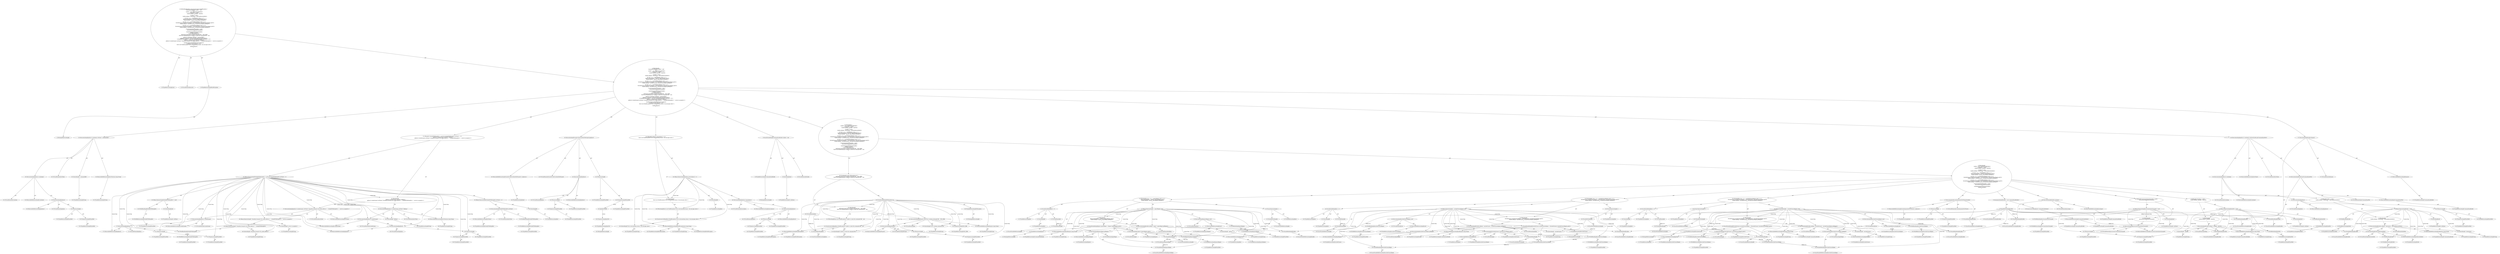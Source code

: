 digraph "execute#?" {
0 [label="2:CtTypeReferenceImpl@void" shape=ellipse]
1 [label="2:CtVirtualElement@execute" shape=ellipse]
2 [label="2:CtTypeReferenceImpl@BuildException" shape=ellipse]
3 [label="2:CtPackageReferenceImpl@" shape=ellipse]
4 [label="3:CtTypeReferenceImpl@CommandLineBuilder" shape=ellipse]
5 [label="3:CtPackageReferenceImpl@" shape=ellipse]
6 [label="3:CtLiteralImpl@null" shape=ellipse]
7 [label="3:CtTypeReferenceImpl@<nulltype>" shape=ellipse]
8 [label="3:CtVirtualElement@builder" shape=ellipse]
9 [label="3:CtLocalVariableImpl@CommandLineBuilder builder = null" shape=ellipse]
10 [label="5:CtVariableWriteImpl@builder" shape=ellipse]
11 [label="5:CtLocalVariableReferenceImpl@builder" shape=ellipse]
12 [label="5:CtExecutableReferenceImpl@CommandLineBuilder()" shape=ellipse]
13 [label="5:CtTypeReferenceImpl@CommandLineBuilder" shape=ellipse]
14 [label="5:CtTypeReferenceImpl@CommandLineBuilder" shape=ellipse]
15 [label="5:CtConstructorCallImpl@new CommandLineBuilder()" shape=ellipse]
16 [label="5:CtAssignmentImpl@builder = new CommandLineBuilder()" shape=ellipse]
17 [label="6:CtFieldReferenceImpl@dataFile" shape=ellipse]
18 [label="6:CtTypeReferenceImpl@PlaceHold" shape=ellipse]
19 [label="6:CtFieldReadImpl@dataFile" shape=ellipse]
20 [label="6:CtLiteralImpl@null" shape=ellipse]
21 [label="6:CtTypeReferenceImpl@<nulltype>" shape=ellipse]
22 [label="6:CtBinaryOperatorImpl@dataFile != null" shape=ellipse]
23 [label="7:CtExecutableReferenceImpl@addArg(java.lang.String)" shape=ellipse]
24 [label="7:CtTypeReferenceImpl@CommandLineBuilder" shape=ellipse]
25 [label="7:CtTypeReferenceImpl@String" shape=ellipse]
26 [label="7:CtVirtualElement@addArg" shape=ellipse]
27 [label="7:CtVariableReadImpl@builder" shape=ellipse]
28 [label="7:CtLocalVariableReferenceImpl@builder" shape=ellipse]
29 [label="7:CtLiteralImpl@\"--datafile\"" shape=ellipse]
30 [label="7:CtTypeReferenceImpl@String" shape=ellipse]
31 [label="7:CtFieldReferenceImpl@dataFile" shape=ellipse]
32 [label="7:CtTypeReferenceImpl@PlaceHold" shape=ellipse]
33 [label="7:CtFieldReadImpl@dataFile" shape=ellipse]
34 [label="7:CtInvocationImpl@builder.addArg(\"--datafile\", dataFile)" shape=ellipse]
35 [label="6:CtBlockImpl@\{
    builder.addArg(\"--datafile\", dataFile);
\}" shape=ellipse]
36 [label="6:CtIfImpl@if (dataFile != null) \{
    builder.addArg(\"--datafile\", dataFile);
\}" shape=ellipse]
37 [label="9:CtFieldReferenceImpl@toDir" shape=ellipse]
38 [label="9:CtTypeReferenceImpl@PlaceHold" shape=ellipse]
39 [label="9:CtFieldReadImpl@toDir" shape=ellipse]
40 [label="9:CtLiteralImpl@null" shape=ellipse]
41 [label="9:CtTypeReferenceImpl@<nulltype>" shape=ellipse]
42 [label="9:CtBinaryOperatorImpl@toDir != null" shape=ellipse]
43 [label="10:CtExecutableReferenceImpl@addArg(java.lang.String)" shape=ellipse]
44 [label="10:CtTypeReferenceImpl@CommandLineBuilder" shape=ellipse]
45 [label="10:CtTypeReferenceImpl@String" shape=ellipse]
46 [label="10:CtVirtualElement@addArg" shape=ellipse]
47 [label="10:CtVariableReadImpl@builder" shape=ellipse]
48 [label="10:CtLocalVariableReferenceImpl@builder" shape=ellipse]
49 [label="10:CtLiteralImpl@\"--destination\"" shape=ellipse]
50 [label="10:CtTypeReferenceImpl@String" shape=ellipse]
51 [label="10:CtExecutableReferenceImpl@getAbsolutePath()" shape=ellipse]
52 [label="10:CtTypeReferenceImpl@toDir" shape=ellipse]
53 [label="10:CtVirtualElement@getAbsolutePath" shape=ellipse]
54 [label="10:CtFieldReferenceImpl@toDir" shape=ellipse]
55 [label="10:CtTypeReferenceImpl@PlaceHold" shape=ellipse]
56 [label="10:CtFieldReadImpl@toDir" shape=ellipse]
57 [label="10:CtInvocationImpl@toDir.getAbsolutePath()" shape=ellipse]
58 [label="10:CtInvocationImpl@builder.addArg(\"--destination\", toDir.getAbsolutePath())" shape=ellipse]
59 [label="9:CtBlockImpl@\{
    builder.addArg(\"--destination\", toDir.getAbsolutePath());
\}" shape=ellipse]
60 [label="9:CtIfImpl@if (toDir != null) \{
    builder.addArg(\"--destination\", toDir.getAbsolutePath());
\}" shape=ellipse]
61 [label="12:CtTypeReferenceImpl@int" shape=ellipse]
62 [label="12:CtLiteralImpl@0" shape=ellipse]
63 [label="12:CtTypeReferenceImpl@int" shape=ellipse]
64 [label="12:CtVirtualElement@i" shape=ellipse]
65 [label="12:CtLocalVariableImpl@int i = 0" shape=ellipse]
66 [label="12:CtVariableReadImpl@i" shape=ellipse]
67 [label="12:CtLocalVariableReferenceImpl@i" shape=ellipse]
68 [label="12:CtExecutableReferenceImpl@size()" shape=ellipse]
69 [label="12:CtTypeReferenceImpl@ignoreRegexs" shape=ellipse]
70 [label="12:CtVirtualElement@size" shape=ellipse]
71 [label="12:CtFieldReferenceImpl@ignoreRegexs" shape=ellipse]
72 [label="12:CtTypeReferenceImpl@PlaceHold" shape=ellipse]
73 [label="12:CtFieldReadImpl@ignoreRegexs" shape=ellipse]
74 [label="12:CtInvocationImpl@ignoreRegexs.size()" shape=ellipse]
75 [label="12:CtBinaryOperatorImpl@i < ignoreRegexs.size()" shape=ellipse]
76 [label="12:CtVariableWriteImpl@i" shape=ellipse]
77 [label="12:CtLocalVariableReferenceImpl@i" shape=ellipse]
78 [label="12:CtUnaryOperatorImpl@i++" shape=ellipse]
79 [label="12:CtTypeReferenceImpl@int" shape=ellipse]
80 [label="13:CtTypeReferenceImpl@Ignore" shape=ellipse]
81 [label="13:CtPackageReferenceImpl@" shape=ellipse]
82 [label="13:CtExecutableReferenceImpl@get(int)" shape=ellipse]
83 [label="13:CtTypeReferenceImpl@ignoreRegexs" shape=ellipse]
84 [label="13:CtTypeReferenceImpl@int" shape=ellipse]
85 [label="13:CtVirtualElement@get" shape=ellipse]
86 [label="13:CtFieldReferenceImpl@ignoreRegexs" shape=ellipse]
87 [label="13:CtTypeReferenceImpl@PlaceHold" shape=ellipse]
88 [label="13:CtFieldReadImpl@ignoreRegexs" shape=ellipse]
89 [label="13:CtVariableReadImpl@i" shape=ellipse]
90 [label="13:CtLocalVariableReferenceImpl@i" shape=ellipse]
91 [label="13:CtInvocationImpl@((Ignore) (ignoreRegexs.get(i)))" shape=ellipse]
92 [label="13:CtTypeReferenceImpl@Ignore" shape=ellipse]
93 [label="13:CtVirtualElement@ignoreRegex" shape=ellipse]
94 [label="13:CtLocalVariableImpl@Ignore ignoreRegex = ((Ignore) (ignoreRegexs.get(i)))" shape=ellipse]
95 [label="14:CtExecutableReferenceImpl@addArg(java.lang.String)" shape=ellipse]
96 [label="14:CtTypeReferenceImpl@CommandLineBuilder" shape=ellipse]
97 [label="14:CtTypeReferenceImpl@String" shape=ellipse]
98 [label="14:CtVirtualElement@addArg" shape=ellipse]
99 [label="14:CtVariableReadImpl@builder" shape=ellipse]
100 [label="14:CtLocalVariableReferenceImpl@builder" shape=ellipse]
101 [label="14:CtLiteralImpl@\"--ignore\"" shape=ellipse]
102 [label="14:CtTypeReferenceImpl@String" shape=ellipse]
103 [label="14:CtExecutableReferenceImpl@getRegex()" shape=ellipse]
104 [label="14:CtTypeReferenceImpl@Ignore" shape=ellipse]
105 [label="14:CtVirtualElement@getRegex" shape=ellipse]
106 [label="14:CtVariableReadImpl@ignoreRegex" shape=ellipse]
107 [label="14:CtLocalVariableReferenceImpl@ignoreRegex" shape=ellipse]
108 [label="14:CtInvocationImpl@ignoreRegex.getRegex()" shape=ellipse]
109 [label="14:CtInvocationImpl@builder.addArg(\"--ignore\", ignoreRegex.getRegex())" shape=ellipse]
110 [label="12:CtBlockImpl@\{
    Ignore ignoreRegex = ((Ignore) (ignoreRegexs.get(i)));
    builder.addArg(\"--ignore\", ignoreRegex.getRegex());
\}" shape=ellipse]
111 [label="12:CtForImpl@for (int i = 0; i < ignoreRegexs.size(); i++) \{
    Ignore ignoreRegex = ((Ignore) (ignoreRegexs.get(i)));
    builder.addArg(\"--ignore\", ignoreRegex.getRegex());
\}" shape=ellipse]
112 [label="16:CtTypeReferenceImpl@int" shape=ellipse]
113 [label="16:CtLiteralImpl@0" shape=ellipse]
114 [label="16:CtTypeReferenceImpl@int" shape=ellipse]
115 [label="16:CtVirtualElement@i" shape=ellipse]
116 [label="16:CtLocalVariableImpl@int i = 0" shape=ellipse]
117 [label="16:CtVariableReadImpl@i" shape=ellipse]
118 [label="16:CtLocalVariableReferenceImpl@i" shape=ellipse]
119 [label="16:CtExecutableReferenceImpl@size()" shape=ellipse]
120 [label="16:CtTypeReferenceImpl@includeClassesRegexs" shape=ellipse]
121 [label="16:CtVirtualElement@size" shape=ellipse]
122 [label="16:CtFieldReferenceImpl@includeClassesRegexs" shape=ellipse]
123 [label="16:CtTypeReferenceImpl@PlaceHold" shape=ellipse]
124 [label="16:CtFieldReadImpl@includeClassesRegexs" shape=ellipse]
125 [label="16:CtInvocationImpl@includeClassesRegexs.size()" shape=ellipse]
126 [label="16:CtBinaryOperatorImpl@i < includeClassesRegexs.size()" shape=ellipse]
127 [label="16:CtVariableWriteImpl@i" shape=ellipse]
128 [label="16:CtLocalVariableReferenceImpl@i" shape=ellipse]
129 [label="16:CtUnaryOperatorImpl@i++" shape=ellipse]
130 [label="16:CtTypeReferenceImpl@int" shape=ellipse]
131 [label="17:CtTypeReferenceImpl@IncludeClasses" shape=ellipse]
132 [label="17:CtPackageReferenceImpl@" shape=ellipse]
133 [label="17:CtExecutableReferenceImpl@get(int)" shape=ellipse]
134 [label="17:CtTypeReferenceImpl@includeClassesRegexs" shape=ellipse]
135 [label="17:CtTypeReferenceImpl@int" shape=ellipse]
136 [label="17:CtVirtualElement@get" shape=ellipse]
137 [label="17:CtFieldReferenceImpl@includeClassesRegexs" shape=ellipse]
138 [label="17:CtTypeReferenceImpl@PlaceHold" shape=ellipse]
139 [label="17:CtFieldReadImpl@includeClassesRegexs" shape=ellipse]
140 [label="17:CtVariableReadImpl@i" shape=ellipse]
141 [label="17:CtLocalVariableReferenceImpl@i" shape=ellipse]
142 [label="17:CtInvocationImpl@((IncludeClasses) (includeClassesRegexs.get(i)))" shape=ellipse]
143 [label="17:CtTypeReferenceImpl@IncludeClasses" shape=ellipse]
144 [label="17:CtVirtualElement@includeClassesRegex" shape=ellipse]
145 [label="17:CtLocalVariableImpl@IncludeClasses includeClassesRegex = ((IncludeClasses) (includeClassesRegexs.get(i)))" shape=ellipse]
146 [label="18:CtExecutableReferenceImpl@addArg(java.lang.String)" shape=ellipse]
147 [label="18:CtTypeReferenceImpl@CommandLineBuilder" shape=ellipse]
148 [label="18:CtTypeReferenceImpl@String" shape=ellipse]
149 [label="18:CtVirtualElement@addArg" shape=ellipse]
150 [label="18:CtVariableReadImpl@builder" shape=ellipse]
151 [label="18:CtLocalVariableReferenceImpl@builder" shape=ellipse]
152 [label="18:CtLiteralImpl@\"--includeClasses\"" shape=ellipse]
153 [label="18:CtTypeReferenceImpl@String" shape=ellipse]
154 [label="18:CtExecutableReferenceImpl@getRegex()" shape=ellipse]
155 [label="18:CtTypeReferenceImpl@IncludeClasses" shape=ellipse]
156 [label="18:CtVirtualElement@getRegex" shape=ellipse]
157 [label="18:CtVariableReadImpl@includeClassesRegex" shape=ellipse]
158 [label="18:CtLocalVariableReferenceImpl@includeClassesRegex" shape=ellipse]
159 [label="18:CtInvocationImpl@includeClassesRegex.getRegex()" shape=ellipse]
160 [label="18:CtInvocationImpl@builder.addArg(\"--includeClasses\", includeClassesRegex.getRegex())" shape=ellipse]
161 [label="16:CtBlockImpl@\{
    IncludeClasses includeClassesRegex = ((IncludeClasses) (includeClassesRegexs.get(i)));
    builder.addArg(\"--includeClasses\", includeClassesRegex.getRegex());
\}" shape=ellipse]
162 [label="16:CtForImpl@for (int i = 0; i < includeClassesRegexs.size(); i++) \{
    IncludeClasses includeClassesRegex = ((IncludeClasses) (includeClassesRegexs.get(i)));
    builder.addArg(\"--includeClasses\", includeClassesRegex.getRegex());
\}" shape=ellipse]
163 [label="20:CtTypeReferenceImpl@int" shape=ellipse]
164 [label="20:CtLiteralImpl@0" shape=ellipse]
165 [label="20:CtTypeReferenceImpl@int" shape=ellipse]
166 [label="20:CtVirtualElement@i" shape=ellipse]
167 [label="20:CtLocalVariableImpl@int i = 0" shape=ellipse]
168 [label="20:CtVariableReadImpl@i" shape=ellipse]
169 [label="20:CtLocalVariableReferenceImpl@i" shape=ellipse]
170 [label="20:CtExecutableReferenceImpl@size()" shape=ellipse]
171 [label="20:CtTypeReferenceImpl@excludeClassesRegexs" shape=ellipse]
172 [label="20:CtVirtualElement@size" shape=ellipse]
173 [label="20:CtFieldReferenceImpl@excludeClassesRegexs" shape=ellipse]
174 [label="20:CtTypeReferenceImpl@PlaceHold" shape=ellipse]
175 [label="20:CtFieldReadImpl@excludeClassesRegexs" shape=ellipse]
176 [label="20:CtInvocationImpl@excludeClassesRegexs.size()" shape=ellipse]
177 [label="20:CtBinaryOperatorImpl@i < excludeClassesRegexs.size()" shape=ellipse]
178 [label="20:CtVariableWriteImpl@i" shape=ellipse]
179 [label="20:CtLocalVariableReferenceImpl@i" shape=ellipse]
180 [label="20:CtUnaryOperatorImpl@i++" shape=ellipse]
181 [label="20:CtTypeReferenceImpl@int" shape=ellipse]
182 [label="21:CtTypeReferenceImpl@ExcludeClasses" shape=ellipse]
183 [label="21:CtPackageReferenceImpl@" shape=ellipse]
184 [label="21:CtExecutableReferenceImpl@get(int)" shape=ellipse]
185 [label="21:CtTypeReferenceImpl@excludeClassesRegexs" shape=ellipse]
186 [label="21:CtTypeReferenceImpl@int" shape=ellipse]
187 [label="21:CtVirtualElement@get" shape=ellipse]
188 [label="21:CtFieldReferenceImpl@excludeClassesRegexs" shape=ellipse]
189 [label="21:CtTypeReferenceImpl@PlaceHold" shape=ellipse]
190 [label="21:CtFieldReadImpl@excludeClassesRegexs" shape=ellipse]
191 [label="21:CtVariableReadImpl@i" shape=ellipse]
192 [label="21:CtLocalVariableReferenceImpl@i" shape=ellipse]
193 [label="21:CtInvocationImpl@((ExcludeClasses) (excludeClassesRegexs.get(i)))" shape=ellipse]
194 [label="21:CtTypeReferenceImpl@ExcludeClasses" shape=ellipse]
195 [label="21:CtVirtualElement@excludeClassesRegex" shape=ellipse]
196 [label="21:CtLocalVariableImpl@ExcludeClasses excludeClassesRegex = ((ExcludeClasses) (excludeClassesRegexs.get(i)))" shape=ellipse]
197 [label="22:CtExecutableReferenceImpl@addArg(java.lang.String)" shape=ellipse]
198 [label="22:CtTypeReferenceImpl@CommandLineBuilder" shape=ellipse]
199 [label="22:CtTypeReferenceImpl@String" shape=ellipse]
200 [label="22:CtVirtualElement@addArg" shape=ellipse]
201 [label="22:CtVariableReadImpl@builder" shape=ellipse]
202 [label="22:CtLocalVariableReferenceImpl@builder" shape=ellipse]
203 [label="22:CtLiteralImpl@\"--excludeClasses\"" shape=ellipse]
204 [label="22:CtTypeReferenceImpl@String" shape=ellipse]
205 [label="22:CtExecutableReferenceImpl@getRegex()" shape=ellipse]
206 [label="22:CtTypeReferenceImpl@ExcludeClasses" shape=ellipse]
207 [label="22:CtVirtualElement@getRegex" shape=ellipse]
208 [label="22:CtVariableReadImpl@excludeClassesRegex" shape=ellipse]
209 [label="22:CtLocalVariableReferenceImpl@excludeClassesRegex" shape=ellipse]
210 [label="22:CtInvocationImpl@excludeClassesRegex.getRegex()" shape=ellipse]
211 [label="22:CtInvocationImpl@builder.addArg(\"--excludeClasses\", excludeClassesRegex.getRegex())" shape=ellipse]
212 [label="20:CtBlockImpl@\{
    ExcludeClasses excludeClassesRegex = ((ExcludeClasses) (excludeClassesRegexs.get(i)));
    builder.addArg(\"--excludeClasses\", excludeClassesRegex.getRegex());
\}" shape=ellipse]
213 [label="20:CtForImpl@for (int i = 0; i < excludeClassesRegexs.size(); i++) \{
    ExcludeClasses excludeClassesRegex = ((ExcludeClasses) (excludeClassesRegexs.get(i)));
    builder.addArg(\"--excludeClasses\", excludeClassesRegex.getRegex());
\}" shape=ellipse]
214 [label="24:CtFieldReferenceImpl@instrumentationClasspath" shape=ellipse]
215 [label="24:CtTypeReferenceImpl@PlaceHold" shape=ellipse]
216 [label="24:CtFieldReadImpl@instrumentationClasspath" shape=ellipse]
217 [label="24:CtLiteralImpl@null" shape=ellipse]
218 [label="24:CtTypeReferenceImpl@<nulltype>" shape=ellipse]
219 [label="24:CtBinaryOperatorImpl@instrumentationClasspath != null" shape=ellipse]
220 [label="25:CtExecutableReferenceImpl@processInstrumentationClasspath()" shape=ellipse]
221 [label="25:CtVirtualElement@processInstrumentationClasspath" shape=ellipse]
222 [label="25:CtTypeAccessImpl@PlaceHold" shape=ellipse]
223 [label="25:CtTypeReferenceImpl@PlaceHold" shape=ellipse]
224 [label="25:CtThisAccessImpl@" shape=ellipse]
225 [label="25:CtTypeReferenceImpl@PlaceHold" shape=ellipse]
226 [label="25:CtInvocationImpl@processInstrumentationClasspath()" shape=ellipse]
227 [label="24:CtBlockImpl@\{
    processInstrumentationClasspath();
\}" shape=ellipse]
228 [label="24:CtIfImpl@if (instrumentationClasspath != null) \{
    processInstrumentationClasspath();
\}" shape=ellipse]
229 [label="27:CtExecutableReferenceImpl@createArgumentsForFilesets(<unknown>)" shape=ellipse]
230 [label="27:CtTypeReferenceImpl@null" shape=ellipse]
231 [label="27:CtVirtualElement@createArgumentsForFilesets" shape=ellipse]
232 [label="27:CtTypeAccessImpl@PlaceHold" shape=ellipse]
233 [label="27:CtTypeReferenceImpl@PlaceHold" shape=ellipse]
234 [label="27:CtThisAccessImpl@" shape=ellipse]
235 [label="27:CtTypeReferenceImpl@PlaceHold" shape=ellipse]
236 [label="27:CtVariableReadImpl@builder" shape=ellipse]
237 [label="27:CtLocalVariableReferenceImpl@builder" shape=ellipse]
238 [label="27:CtInvocationImpl@createArgumentsForFilesets(builder)" shape=ellipse]
239 [label="28:CtExecutableReferenceImpl@saveArgs()" shape=ellipse]
240 [label="28:CtTypeReferenceImpl@CommandLineBuilder" shape=ellipse]
241 [label="28:CtVirtualElement@saveArgs" shape=ellipse]
242 [label="28:CtVariableReadImpl@builder" shape=ellipse]
243 [label="28:CtLocalVariableReferenceImpl@builder" shape=ellipse]
244 [label="28:CtInvocationImpl@builder.saveArgs()" shape=ellipse]
245 [label="4:CtBlockImpl@\{
    builder = new CommandLineBuilder();
    if (dataFile != null) \{
        builder.addArg(\"--datafile\", dataFile);
    \}
    if (toDir != null) \{
        builder.addArg(\"--destination\", toDir.getAbsolutePath());
    \}
    for (int i = 0; i < ignoreRegexs.size(); i++) \{
        Ignore ignoreRegex = ((Ignore) (ignoreRegexs.get(i)));
        builder.addArg(\"--ignore\", ignoreRegex.getRegex());
    \}
    for (int i = 0; i < includeClassesRegexs.size(); i++) \{
        IncludeClasses includeClassesRegex = ((IncludeClasses) (includeClassesRegexs.get(i)));
        builder.addArg(\"--includeClasses\", includeClassesRegex.getRegex());
    \}
    for (int i = 0; i < excludeClassesRegexs.size(); i++) \{
        ExcludeClasses excludeClassesRegex = ((ExcludeClasses) (excludeClassesRegexs.get(i)));
        builder.addArg(\"--excludeClasses\", excludeClassesRegex.getRegex());
    \}
    if (instrumentationClasspath != null) \{
        processInstrumentationClasspath();
    \}
    createArgumentsForFilesets(builder);
    builder.saveArgs();
\}" shape=ellipse]
246 [label="29:CtVirtualElement@ioe" shape=ellipse]
247 [label="29:CtTypeReferenceImpl@IOException" shape=ellipse]
248 [label="29:CtPackageReferenceImpl@" shape=ellipse]
249 [label="29:CtCatchVariableImpl@IOException ioe" shape=ellipse]
250 [label="30:CtExecutableReferenceImpl@log(java.lang.String)" shape=ellipse]
251 [label="30:CtTypeReferenceImpl@String" shape=ellipse]
252 [label="30:CtVirtualElement@log" shape=ellipse]
253 [label="30:CtExecutableReferenceImpl@getProject()" shape=ellipse]
254 [label="30:CtVirtualElement@getProject" shape=ellipse]
255 [label="30:CtTypeAccessImpl@PlaceHold" shape=ellipse]
256 [label="30:CtTypeReferenceImpl@PlaceHold" shape=ellipse]
257 [label="30:CtThisAccessImpl@" shape=ellipse]
258 [label="30:CtTypeReferenceImpl@PlaceHold" shape=ellipse]
259 [label="30:CtInvocationImpl@getProject()" shape=ellipse]
260 [label="30:CtLiteralImpl@\"Error creating commands file.\"" shape=ellipse]
261 [label="30:CtTypeReferenceImpl@String" shape=ellipse]
262 [label="30:CtTypeAccessImpl@MSG_ERR" shape=ellipse]
263 [label="30:CtTypeReferenceImpl@MSG_ERR" shape=ellipse]
264 [label="30:CtInvocationImpl@getProject().log(\"Error creating commands file.\", MSG_ERR)" shape=ellipse]
265 [label="31:CtExecutableReferenceImpl@BuildException()" shape=ellipse]
266 [label="31:CtTypeReferenceImpl@BuildException" shape=ellipse]
267 [label="31:CtTypeReferenceImpl@BuildException" shape=ellipse]
268 [label="31:CtLiteralImpl@\"Unable to create the commands file.\"" shape=ellipse]
269 [label="31:CtTypeReferenceImpl@String" shape=ellipse]
270 [label="31:CtVariableReadImpl@ioe" shape=ellipse]
271 [label="31:CtCatchVariableReferenceImpl@ioe" shape=ellipse]
272 [label="31:CtConstructorCallImpl@new BuildException(\"Unable to create the commands file.\", ioe)" shape=ellipse]
273 [label="31:CtThrowImpl@throw new BuildException(\"Unable to create the commands file.\", ioe)" shape=ellipse]
274 [label="29:CtBlockImpl@\{
    getProject().log(\"Error creating commands file.\", MSG_ERR);
    throw new BuildException(\"Unable to create the commands file.\", ioe);
\}" shape=ellipse]
275 [label="29:CtCatchImpl@ catch (IOException ioe) \{
    getProject().log(\"Error creating commands file.\", MSG_ERR);
    throw new BuildException(\"Unable to create the commands file.\", ioe);
\}" shape=ellipse]
276 [label="4:CtTryImpl@try \{
    builder = new CommandLineBuilder();
    if (dataFile != null) \{
        builder.addArg(\"--datafile\", dataFile);
    \}
    if (toDir != null) \{
        builder.addArg(\"--destination\", toDir.getAbsolutePath());
    \}
    for (int i = 0; i < ignoreRegexs.size(); i++) \{
        Ignore ignoreRegex = ((Ignore) (ignoreRegexs.get(i)));
        builder.addArg(\"--ignore\", ignoreRegex.getRegex());
    \}
    for (int i = 0; i < includeClassesRegexs.size(); i++) \{
        IncludeClasses includeClassesRegex = ((IncludeClasses) (includeClassesRegexs.get(i)));
        builder.addArg(\"--includeClasses\", includeClassesRegex.getRegex());
    \}
    for (int i = 0; i < excludeClassesRegexs.size(); i++) \{
        ExcludeClasses excludeClassesRegex = ((ExcludeClasses) (excludeClassesRegexs.get(i)));
        builder.addArg(\"--excludeClasses\", excludeClassesRegex.getRegex());
    \}
    if (instrumentationClasspath != null) \{
        processInstrumentationClasspath();
    \}
    createArgumentsForFilesets(builder);
    builder.saveArgs();
\} catch (IOException ioe) \{
    getProject().log(\"Error creating commands file.\", MSG_ERR);
    throw new BuildException(\"Unable to create the commands file.\", ioe);
\}" shape=ellipse]
277 [label="33:CtExecutableReferenceImpl@setValue(java.lang.String)" shape=ellipse]
278 [label="33:CtTypeReferenceImpl@String" shape=ellipse]
279 [label="33:CtVirtualElement@setValue" shape=ellipse]
280 [label="33:CtExecutableReferenceImpl@createArg()" shape=ellipse]
281 [label="33:CtVirtualElement@createArg" shape=ellipse]
282 [label="33:CtExecutableReferenceImpl@getJava()" shape=ellipse]
283 [label="33:CtVirtualElement@getJava" shape=ellipse]
284 [label="33:CtTypeAccessImpl@PlaceHold" shape=ellipse]
285 [label="33:CtTypeReferenceImpl@PlaceHold" shape=ellipse]
286 [label="33:CtThisAccessImpl@" shape=ellipse]
287 [label="33:CtTypeReferenceImpl@PlaceHold" shape=ellipse]
288 [label="33:CtInvocationImpl@getJava()" shape=ellipse]
289 [label="33:CtInvocationImpl@getJava().createArg()" shape=ellipse]
290 [label="33:CtLiteralImpl@\"--commandsfile\"" shape=ellipse]
291 [label="33:CtTypeReferenceImpl@String" shape=ellipse]
292 [label="33:CtInvocationImpl@getJava().createArg().setValue(\"--commandsfile\")" shape=ellipse]
293 [label="34:CtExecutableReferenceImpl@setValue()" shape=ellipse]
294 [label="34:CtVirtualElement@setValue" shape=ellipse]
295 [label="34:CtExecutableReferenceImpl@createArg()" shape=ellipse]
296 [label="34:CtVirtualElement@createArg" shape=ellipse]
297 [label="34:CtExecutableReferenceImpl@getJava()" shape=ellipse]
298 [label="34:CtVirtualElement@getJava" shape=ellipse]
299 [label="34:CtTypeAccessImpl@PlaceHold" shape=ellipse]
300 [label="34:CtTypeReferenceImpl@PlaceHold" shape=ellipse]
301 [label="34:CtThisAccessImpl@" shape=ellipse]
302 [label="34:CtTypeReferenceImpl@PlaceHold" shape=ellipse]
303 [label="34:CtInvocationImpl@getJava()" shape=ellipse]
304 [label="34:CtInvocationImpl@getJava().createArg()" shape=ellipse]
305 [label="34:CtExecutableReferenceImpl@getCommandLineFile()" shape=ellipse]
306 [label="34:CtTypeReferenceImpl@CommandLineBuilder" shape=ellipse]
307 [label="34:CtVirtualElement@getCommandLineFile" shape=ellipse]
308 [label="34:CtVariableReadImpl@builder" shape=ellipse]
309 [label="34:CtLocalVariableReferenceImpl@builder" shape=ellipse]
310 [label="34:CtInvocationImpl@builder.getCommandLineFile()" shape=ellipse]
311 [label="34:CtInvocationImpl@getJava().createArg().setValue(builder.getCommandLineFile())" shape=ellipse]
312 [label="35:CtFieldReferenceImpl@forkedJVMDebugPort" shape=ellipse]
313 [label="35:CtTypeReferenceImpl@PlaceHold" shape=ellipse]
314 [label="35:CtFieldReadImpl@forkedJVMDebugPort" shape=ellipse]
315 [label="35:CtLiteralImpl@null" shape=ellipse]
316 [label="35:CtTypeReferenceImpl@<nulltype>" shape=ellipse]
317 [label="35:CtBinaryOperatorImpl@(forkedJVMDebugPort != null)" shape=ellipse]
318 [label="35:CtExecutableReferenceImpl@intValue()" shape=ellipse]
319 [label="35:CtTypeReferenceImpl@forkedJVMDebugPort" shape=ellipse]
320 [label="35:CtVirtualElement@intValue" shape=ellipse]
321 [label="35:CtFieldReferenceImpl@forkedJVMDebugPort" shape=ellipse]
322 [label="35:CtTypeReferenceImpl@PlaceHold" shape=ellipse]
323 [label="35:CtFieldReadImpl@forkedJVMDebugPort" shape=ellipse]
324 [label="35:CtInvocationImpl@forkedJVMDebugPort.intValue()" shape=ellipse]
325 [label="35:CtLiteralImpl@0" shape=ellipse]
326 [label="35:CtTypeReferenceImpl@int" shape=ellipse]
327 [label="35:CtBinaryOperatorImpl@(forkedJVMDebugPort.intValue() > 0)" shape=ellipse]
328 [label="35:CtBinaryOperatorImpl@(forkedJVMDebugPort != null) && (forkedJVMDebugPort.intValue() > 0)" shape=ellipse]
329 [label="36:CtExecutableReferenceImpl@setValue(java.lang.String)" shape=ellipse]
330 [label="36:CtTypeReferenceImpl@String" shape=ellipse]
331 [label="36:CtVirtualElement@setValue" shape=ellipse]
332 [label="36:CtExecutableReferenceImpl@createJvmarg()" shape=ellipse]
333 [label="36:CtVirtualElement@createJvmarg" shape=ellipse]
334 [label="36:CtExecutableReferenceImpl@getJava()" shape=ellipse]
335 [label="36:CtVirtualElement@getJava" shape=ellipse]
336 [label="36:CtTypeAccessImpl@PlaceHold" shape=ellipse]
337 [label="36:CtTypeReferenceImpl@PlaceHold" shape=ellipse]
338 [label="36:CtThisAccessImpl@" shape=ellipse]
339 [label="36:CtTypeReferenceImpl@PlaceHold" shape=ellipse]
340 [label="36:CtInvocationImpl@getJava()" shape=ellipse]
341 [label="36:CtInvocationImpl@getJava().createJvmarg()" shape=ellipse]
342 [label="36:CtLiteralImpl@\"-Xdebug\"" shape=ellipse]
343 [label="36:CtTypeReferenceImpl@String" shape=ellipse]
344 [label="36:CtInvocationImpl@getJava().createJvmarg().setValue(\"-Xdebug\")" shape=ellipse]
345 [label="39:CtExecutableReferenceImpl@setValue()" shape=ellipse]
346 [label="37:CtVirtualElement@setValue" shape=ellipse]
347 [label="38:CtExecutableReferenceImpl@createJvmarg()" shape=ellipse]
348 [label="37:CtVirtualElement@createJvmarg" shape=ellipse]
349 [label="37:CtExecutableReferenceImpl@getJava()" shape=ellipse]
350 [label="37:CtVirtualElement@getJava" shape=ellipse]
351 [label="37:CtTypeAccessImpl@PlaceHold" shape=ellipse]
352 [label="37:CtTypeReferenceImpl@PlaceHold" shape=ellipse]
353 [label="37:CtThisAccessImpl@" shape=ellipse]
354 [label="37:CtTypeReferenceImpl@PlaceHold" shape=ellipse]
355 [label="37:CtInvocationImpl@getJava()" shape=ellipse]
356 [label="37:CtInvocationImpl@getJava().createJvmarg()" shape=ellipse]
357 [label="40:CtLiteralImpl@\"-Xrunjdwp:transport=dt_socket,address=\"" shape=ellipse]
358 [label="40:CtTypeReferenceImpl@String" shape=ellipse]
359 [label="40:CtFieldReferenceImpl@forkedJVMDebugPort" shape=ellipse]
360 [label="40:CtTypeReferenceImpl@PlaceHold" shape=ellipse]
361 [label="40:CtFieldReadImpl@forkedJVMDebugPort" shape=ellipse]
362 [label="40:CtBinaryOperatorImpl@(\"-Xrunjdwp:transport=dt_socket,address=\" + forkedJVMDebugPort)" shape=ellipse]
363 [label="41:CtLiteralImpl@\",server=y,suspend=y\"" shape=ellipse]
364 [label="41:CtTypeReferenceImpl@String" shape=ellipse]
365 [label="40:CtBinaryOperatorImpl@(\"-Xrunjdwp:transport=dt_socket,address=\" + forkedJVMDebugPort) + \",server=y,suspend=y\"" shape=ellipse]
366 [label="37:CtInvocationImpl@getJava().createJvmarg().setValue((\"-Xrunjdwp:transport=dt_socket,address=\" + forkedJVMDebugPort) + \",server=y,suspend=y\")" shape=ellipse]
367 [label="35:CtBlockImpl@\{
    getJava().createJvmarg().setValue(\"-Xdebug\");
    getJava().createJvmarg().setValue((\"-Xrunjdwp:transport=dt_socket,address=\" + forkedJVMDebugPort) + \",server=y,suspend=y\");
\}" shape=ellipse]
368 [label="35:CtIfImpl@if ((forkedJVMDebugPort != null) && (forkedJVMDebugPort.intValue() > 0)) \{
    getJava().createJvmarg().setValue(\"-Xdebug\");
    getJava().createJvmarg().setValue((\"-Xrunjdwp:transport=dt_socket,address=\" + forkedJVMDebugPort) + \",server=y,suspend=y\");
\}" shape=ellipse]
369 [label="43:CtExecutableReferenceImpl@transferCoberturaDataFileProperty(<unknown>)" shape=ellipse]
370 [label="43:CtTypeReferenceImpl@null" shape=ellipse]
371 [label="43:CtVirtualElement@transferCoberturaDataFileProperty" shape=ellipse]
372 [label="43:CtTypeAccessImpl@PlaceHold" shape=ellipse]
373 [label="43:CtTypeReferenceImpl@PlaceHold" shape=ellipse]
374 [label="43:CtThisAccessImpl@" shape=ellipse]
375 [label="43:CtTypeReferenceImpl@PlaceHold" shape=ellipse]
376 [label="43:CtExecutableReferenceImpl@getJava()" shape=ellipse]
377 [label="43:CtVirtualElement@getJava" shape=ellipse]
378 [label="43:CtTypeAccessImpl@PlaceHold" shape=ellipse]
379 [label="43:CtTypeReferenceImpl@PlaceHold" shape=ellipse]
380 [label="43:CtThisAccessImpl@" shape=ellipse]
381 [label="43:CtTypeReferenceImpl@PlaceHold" shape=ellipse]
382 [label="43:CtInvocationImpl@getJava()" shape=ellipse]
383 [label="43:CtInvocationImpl@transferCoberturaDataFileProperty(getJava())" shape=ellipse]
384 [label="44:CtExecutableReferenceImpl@executeJava()" shape=ellipse]
385 [label="44:CtVirtualElement@executeJava" shape=ellipse]
386 [label="44:CtExecutableReferenceImpl@getJava()" shape=ellipse]
387 [label="44:CtVirtualElement@getJava" shape=ellipse]
388 [label="44:CtTypeAccessImpl@PlaceHold" shape=ellipse]
389 [label="44:CtTypeReferenceImpl@PlaceHold" shape=ellipse]
390 [label="44:CtThisAccessImpl@" shape=ellipse]
391 [label="44:CtTypeReferenceImpl@PlaceHold" shape=ellipse]
392 [label="44:CtInvocationImpl@getJava()" shape=ellipse]
393 [label="44:CtInvocationImpl@getJava().executeJava()" shape=ellipse]
394 [label="44:CtLiteralImpl@0" shape=ellipse]
395 [label="44:CtTypeReferenceImpl@int" shape=ellipse]
396 [label="44:CtBinaryOperatorImpl@getJava().executeJava() != 0" shape=ellipse]
397 [label="45:CtExecutableReferenceImpl@BuildException(java.lang.String)" shape=ellipse]
398 [label="45:CtTypeReferenceImpl@BuildException" shape=ellipse]
399 [label="45:CtTypeReferenceImpl@BuildException" shape=ellipse]
400 [label="45:CtTypeReferenceImpl@String" shape=ellipse]
401 [label="45:CtLiteralImpl@\"Error instrumenting classes. See messages above.\"" shape=ellipse]
402 [label="45:CtTypeReferenceImpl@String" shape=ellipse]
403 [label="45:CtConstructorCallImpl@new BuildException(\"Error instrumenting classes. See messages above.\")" shape=ellipse]
404 [label="45:CtThrowImpl@throw new BuildException(\"Error instrumenting classes. See messages above.\")" shape=ellipse]
405 [label="44:CtBlockImpl@\{
    throw new BuildException(\"Error instrumenting classes. See messages above.\");
\}" shape=ellipse]
406 [label="44:CtIfImpl@if (getJava().executeJava() != 0) \{
    throw new BuildException(\"Error instrumenting classes. See messages above.\");
\}" shape=ellipse]
407 [label="47:CtExecutableReferenceImpl@dispose()" shape=ellipse]
408 [label="47:CtTypeReferenceImpl@CommandLineBuilder" shape=ellipse]
409 [label="47:CtVirtualElement@dispose" shape=ellipse]
410 [label="47:CtVariableReadImpl@builder" shape=ellipse]
411 [label="47:CtLocalVariableReferenceImpl@builder" shape=ellipse]
412 [label="47:CtInvocationImpl@builder.dispose()" shape=ellipse]
413 [label="2:CtBlockImpl@\{
    CommandLineBuilder builder = null;
    try \{
        builder = new CommandLineBuilder();
        if (dataFile != null) \{
            builder.addArg(\"--datafile\", dataFile);
        \}
        if (toDir != null) \{
            builder.addArg(\"--destination\", toDir.getAbsolutePath());
        \}
        for (int i = 0; i < ignoreRegexs.size(); i++) \{
            Ignore ignoreRegex = ((Ignore) (ignoreRegexs.get(i)));
            builder.addArg(\"--ignore\", ignoreRegex.getRegex());
        \}
        for (int i = 0; i < includeClassesRegexs.size(); i++) \{
            IncludeClasses includeClassesRegex = ((IncludeClasses) (includeClassesRegexs.get(i)));
            builder.addArg(\"--includeClasses\", includeClassesRegex.getRegex());
        \}
        for (int i = 0; i < excludeClassesRegexs.size(); i++) \{
            ExcludeClasses excludeClassesRegex = ((ExcludeClasses) (excludeClassesRegexs.get(i)));
            builder.addArg(\"--excludeClasses\", excludeClassesRegex.getRegex());
        \}
        if (instrumentationClasspath != null) \{
            processInstrumentationClasspath();
        \}
        createArgumentsForFilesets(builder);
        builder.saveArgs();
    \} catch (IOException ioe) \{
        getProject().log(\"Error creating commands file.\", MSG_ERR);
        throw new BuildException(\"Unable to create the commands file.\", ioe);
    \}
    getJava().createArg().setValue(\"--commandsfile\");
    getJava().createArg().setValue(builder.getCommandLineFile());
    if ((forkedJVMDebugPort != null) && (forkedJVMDebugPort.intValue() > 0)) \{
        getJava().createJvmarg().setValue(\"-Xdebug\");
        getJava().createJvmarg().setValue((\"-Xrunjdwp:transport=dt_socket,address=\" + forkedJVMDebugPort) + \",server=y,suspend=y\");
    \}
    transferCoberturaDataFileProperty(getJava());
    if (getJava().executeJava() != 0) \{
        throw new BuildException(\"Error instrumenting classes. See messages above.\");
    \}
    builder.dispose();
\}" shape=ellipse]
414 [label="2:CtMethodImpl@public void execute() throws BuildException \{
    CommandLineBuilder builder = null;
    try \{
        builder = new CommandLineBuilder();
        if (dataFile != null) \{
            builder.addArg(\"--datafile\", dataFile);
        \}
        if (toDir != null) \{
            builder.addArg(\"--destination\", toDir.getAbsolutePath());
        \}
        for (int i = 0; i < ignoreRegexs.size(); i++) \{
            Ignore ignoreRegex = ((Ignore) (ignoreRegexs.get(i)));
            builder.addArg(\"--ignore\", ignoreRegex.getRegex());
        \}
        for (int i = 0; i < includeClassesRegexs.size(); i++) \{
            IncludeClasses includeClassesRegex = ((IncludeClasses) (includeClassesRegexs.get(i)));
            builder.addArg(\"--includeClasses\", includeClassesRegex.getRegex());
        \}
        for (int i = 0; i < excludeClassesRegexs.size(); i++) \{
            ExcludeClasses excludeClassesRegex = ((ExcludeClasses) (excludeClassesRegexs.get(i)));
            builder.addArg(\"--excludeClasses\", excludeClassesRegex.getRegex());
        \}
        if (instrumentationClasspath != null) \{
            processInstrumentationClasspath();
        \}
        createArgumentsForFilesets(builder);
        builder.saveArgs();
    \} catch (IOException ioe) \{
        getProject().log(\"Error creating commands file.\", MSG_ERR);
        throw new BuildException(\"Unable to create the commands file.\", ioe);
    \}
    getJava().createArg().setValue(\"--commandsfile\");
    getJava().createArg().setValue(builder.getCommandLineFile());
    if ((forkedJVMDebugPort != null) && (forkedJVMDebugPort.intValue() > 0)) \{
        getJava().createJvmarg().setValue(\"-Xdebug\");
        getJava().createJvmarg().setValue((\"-Xrunjdwp:transport=dt_socket,address=\" + forkedJVMDebugPort) + \",server=y,suspend=y\");
    \}
    transferCoberturaDataFileProperty(getJava());
    if (getJava().executeJava() != 0) \{
        throw new BuildException(\"Error instrumenting classes. See messages above.\");
    \}
    builder.dispose();
\}" shape=ellipse]
415 [label="43:Update@UPDATE" shape=ellipse]
416 [label="43:CtPackageReferenceImpl@" shape=ellipse]
417 [label="43:CtTypeReferenceImpl@AntUtil" shape=ellipse]
418 [label="43:CtTypeAccessImpl@AntUtil" shape=ellipse]
2 -> 3 [label="AST"];
4 -> 5 [label="AST"];
6 -> 7 [label="AST"];
9 -> 8 [label="AST"];
9 -> 4 [label="AST"];
9 -> 6 [label="AST"];
10 -> 11 [label="AST"];
10 -> 27 [label="Define-Use"];
10 -> 47 [label="Define-Use"];
10 -> 99 [label="Define-Use"];
10 -> 150 [label="Define-Use"];
10 -> 201 [label="Define-Use"];
10 -> 236 [label="Define-Use"];
10 -> 242 [label="Define-Use"];
10 -> 308 [label="Define-Use"];
10 -> 410 [label="Define-Use"];
12 -> 13 [label="AST"];
12 -> 14 [label="AST"];
15 -> 12 [label="AST"];
16 -> 10 [label="AST"];
16 -> 15 [label="AST"];
17 -> 18 [label="AST"];
19 -> 17 [label="AST"];
20 -> 21 [label="AST"];
22 -> 19 [label="AST"];
22 -> 20 [label="AST"];
22 -> 35 [label="Control Dep"];
22 -> 34 [label="Control Dep"];
22 -> 23 [label="Control Dep"];
22 -> 27 [label="Control Dep"];
22 -> 29 [label="Control Dep"];
22 -> 33 [label="Control Dep"];
23 -> 24 [label="AST"];
23 -> 25 [label="AST"];
27 -> 28 [label="AST"];
29 -> 30 [label="AST"];
31 -> 32 [label="AST"];
33 -> 31 [label="AST"];
34 -> 26 [label="AST"];
34 -> 27 [label="AST"];
34 -> 23 [label="AST"];
34 -> 29 [label="AST"];
34 -> 33 [label="AST"];
35 -> 34 [label="AST"];
36 -> 22 [label="AST"];
36 -> 35 [label="AST"];
37 -> 38 [label="AST"];
39 -> 37 [label="AST"];
40 -> 41 [label="AST"];
42 -> 39 [label="AST"];
42 -> 40 [label="AST"];
42 -> 59 [label="Control Dep"];
42 -> 58 [label="Control Dep"];
42 -> 43 [label="Control Dep"];
42 -> 47 [label="Control Dep"];
42 -> 49 [label="Control Dep"];
42 -> 57 [label="Control Dep"];
42 -> 51 [label="Control Dep"];
42 -> 56 [label="Control Dep"];
43 -> 44 [label="AST"];
43 -> 45 [label="AST"];
47 -> 48 [label="AST"];
49 -> 50 [label="AST"];
51 -> 52 [label="AST"];
54 -> 55 [label="AST"];
56 -> 54 [label="AST"];
57 -> 53 [label="AST"];
57 -> 56 [label="AST"];
57 -> 51 [label="AST"];
58 -> 46 [label="AST"];
58 -> 47 [label="AST"];
58 -> 43 [label="AST"];
58 -> 49 [label="AST"];
58 -> 57 [label="AST"];
59 -> 58 [label="AST"];
60 -> 42 [label="AST"];
60 -> 59 [label="AST"];
62 -> 63 [label="AST"];
64 -> 66 [label="Define-Use"];
65 -> 64 [label="AST"];
65 -> 61 [label="AST"];
65 -> 62 [label="AST"];
66 -> 67 [label="AST"];
68 -> 69 [label="AST"];
71 -> 72 [label="AST"];
73 -> 71 [label="AST"];
74 -> 70 [label="AST"];
74 -> 73 [label="AST"];
74 -> 68 [label="AST"];
75 -> 66 [label="AST"];
75 -> 74 [label="AST"];
75 -> 110 [label="Control Dep"];
75 -> 94 [label="Control Dep"];
75 -> 91 [label="Control Dep"];
75 -> 82 [label="Control Dep"];
75 -> 88 [label="Control Dep"];
75 -> 89 [label="Control Dep"];
75 -> 109 [label="Control Dep"];
75 -> 95 [label="Control Dep"];
75 -> 99 [label="Control Dep"];
75 -> 101 [label="Control Dep"];
75 -> 108 [label="Control Dep"];
75 -> 103 [label="Control Dep"];
75 -> 106 [label="Control Dep"];
76 -> 77 [label="AST"];
76 -> 89 [label="Define-Use"];
78 -> 79 [label="AST"];
78 -> 76 [label="AST"];
80 -> 81 [label="AST"];
82 -> 83 [label="AST"];
82 -> 84 [label="AST"];
86 -> 87 [label="AST"];
88 -> 86 [label="AST"];
88 -> 93 [label="Data Dep"];
89 -> 90 [label="AST"];
89 -> 93 [label="Data Dep"];
91 -> 85 [label="AST"];
91 -> 92 [label="AST"];
91 -> 88 [label="AST"];
91 -> 82 [label="AST"];
91 -> 89 [label="AST"];
93 -> 106 [label="Define-Use"];
94 -> 93 [label="AST"];
94 -> 80 [label="AST"];
94 -> 91 [label="AST"];
95 -> 96 [label="AST"];
95 -> 97 [label="AST"];
99 -> 100 [label="AST"];
101 -> 102 [label="AST"];
103 -> 104 [label="AST"];
106 -> 107 [label="AST"];
108 -> 105 [label="AST"];
108 -> 106 [label="AST"];
108 -> 103 [label="AST"];
109 -> 98 [label="AST"];
109 -> 99 [label="AST"];
109 -> 95 [label="AST"];
109 -> 101 [label="AST"];
109 -> 108 [label="AST"];
110 -> 94 [label="AST"];
110 -> 109 [label="AST"];
111 -> 65 [label="AST"];
111 -> 75 [label="AST"];
111 -> 78 [label="AST"];
111 -> 110 [label="AST"];
113 -> 114 [label="AST"];
115 -> 117 [label="Define-Use"];
116 -> 115 [label="AST"];
116 -> 112 [label="AST"];
116 -> 113 [label="AST"];
117 -> 118 [label="AST"];
119 -> 120 [label="AST"];
122 -> 123 [label="AST"];
124 -> 122 [label="AST"];
125 -> 121 [label="AST"];
125 -> 124 [label="AST"];
125 -> 119 [label="AST"];
126 -> 117 [label="AST"];
126 -> 125 [label="AST"];
126 -> 161 [label="Control Dep"];
126 -> 145 [label="Control Dep"];
126 -> 142 [label="Control Dep"];
126 -> 133 [label="Control Dep"];
126 -> 139 [label="Control Dep"];
126 -> 140 [label="Control Dep"];
126 -> 160 [label="Control Dep"];
126 -> 146 [label="Control Dep"];
126 -> 150 [label="Control Dep"];
126 -> 152 [label="Control Dep"];
126 -> 159 [label="Control Dep"];
126 -> 154 [label="Control Dep"];
126 -> 157 [label="Control Dep"];
127 -> 128 [label="AST"];
127 -> 140 [label="Define-Use"];
129 -> 130 [label="AST"];
129 -> 127 [label="AST"];
131 -> 132 [label="AST"];
133 -> 134 [label="AST"];
133 -> 135 [label="AST"];
137 -> 138 [label="AST"];
139 -> 137 [label="AST"];
139 -> 144 [label="Data Dep"];
140 -> 141 [label="AST"];
140 -> 144 [label="Data Dep"];
142 -> 136 [label="AST"];
142 -> 143 [label="AST"];
142 -> 139 [label="AST"];
142 -> 133 [label="AST"];
142 -> 140 [label="AST"];
144 -> 157 [label="Define-Use"];
145 -> 144 [label="AST"];
145 -> 131 [label="AST"];
145 -> 142 [label="AST"];
146 -> 147 [label="AST"];
146 -> 148 [label="AST"];
150 -> 151 [label="AST"];
152 -> 153 [label="AST"];
154 -> 155 [label="AST"];
157 -> 158 [label="AST"];
159 -> 156 [label="AST"];
159 -> 157 [label="AST"];
159 -> 154 [label="AST"];
160 -> 149 [label="AST"];
160 -> 150 [label="AST"];
160 -> 146 [label="AST"];
160 -> 152 [label="AST"];
160 -> 159 [label="AST"];
161 -> 145 [label="AST"];
161 -> 160 [label="AST"];
162 -> 116 [label="AST"];
162 -> 126 [label="AST"];
162 -> 129 [label="AST"];
162 -> 161 [label="AST"];
164 -> 165 [label="AST"];
166 -> 168 [label="Define-Use"];
167 -> 166 [label="AST"];
167 -> 163 [label="AST"];
167 -> 164 [label="AST"];
168 -> 169 [label="AST"];
170 -> 171 [label="AST"];
173 -> 174 [label="AST"];
175 -> 173 [label="AST"];
176 -> 172 [label="AST"];
176 -> 175 [label="AST"];
176 -> 170 [label="AST"];
177 -> 168 [label="AST"];
177 -> 176 [label="AST"];
177 -> 212 [label="Control Dep"];
177 -> 196 [label="Control Dep"];
177 -> 193 [label="Control Dep"];
177 -> 184 [label="Control Dep"];
177 -> 190 [label="Control Dep"];
177 -> 191 [label="Control Dep"];
177 -> 211 [label="Control Dep"];
177 -> 197 [label="Control Dep"];
177 -> 201 [label="Control Dep"];
177 -> 203 [label="Control Dep"];
177 -> 210 [label="Control Dep"];
177 -> 205 [label="Control Dep"];
177 -> 208 [label="Control Dep"];
178 -> 179 [label="AST"];
178 -> 191 [label="Define-Use"];
180 -> 181 [label="AST"];
180 -> 178 [label="AST"];
182 -> 183 [label="AST"];
184 -> 185 [label="AST"];
184 -> 186 [label="AST"];
188 -> 189 [label="AST"];
190 -> 188 [label="AST"];
190 -> 195 [label="Data Dep"];
191 -> 192 [label="AST"];
191 -> 195 [label="Data Dep"];
193 -> 187 [label="AST"];
193 -> 194 [label="AST"];
193 -> 190 [label="AST"];
193 -> 184 [label="AST"];
193 -> 191 [label="AST"];
195 -> 208 [label="Define-Use"];
196 -> 195 [label="AST"];
196 -> 182 [label="AST"];
196 -> 193 [label="AST"];
197 -> 198 [label="AST"];
197 -> 199 [label="AST"];
201 -> 202 [label="AST"];
203 -> 204 [label="AST"];
205 -> 206 [label="AST"];
208 -> 209 [label="AST"];
210 -> 207 [label="AST"];
210 -> 208 [label="AST"];
210 -> 205 [label="AST"];
211 -> 200 [label="AST"];
211 -> 201 [label="AST"];
211 -> 197 [label="AST"];
211 -> 203 [label="AST"];
211 -> 210 [label="AST"];
212 -> 196 [label="AST"];
212 -> 211 [label="AST"];
213 -> 167 [label="AST"];
213 -> 177 [label="AST"];
213 -> 180 [label="AST"];
213 -> 212 [label="AST"];
214 -> 215 [label="AST"];
216 -> 214 [label="AST"];
217 -> 218 [label="AST"];
219 -> 216 [label="AST"];
219 -> 217 [label="AST"];
219 -> 227 [label="Control Dep"];
219 -> 226 [label="Control Dep"];
219 -> 220 [label="Control Dep"];
219 -> 224 [label="Control Dep"];
219 -> 222 [label="Control Dep"];
222 -> 223 [label="AST"];
224 -> 225 [label="AST"];
224 -> 222 [label="AST"];
226 -> 221 [label="AST"];
226 -> 224 [label="AST"];
226 -> 220 [label="AST"];
227 -> 226 [label="AST"];
228 -> 219 [label="AST"];
228 -> 227 [label="AST"];
229 -> 230 [label="AST"];
232 -> 233 [label="AST"];
234 -> 235 [label="AST"];
234 -> 232 [label="AST"];
236 -> 237 [label="AST"];
238 -> 231 [label="AST"];
238 -> 234 [label="AST"];
238 -> 229 [label="AST"];
238 -> 236 [label="AST"];
239 -> 240 [label="AST"];
242 -> 243 [label="AST"];
244 -> 241 [label="AST"];
244 -> 242 [label="AST"];
244 -> 239 [label="AST"];
245 -> 16 [label="AST"];
245 -> 36 [label="AST"];
245 -> 60 [label="AST"];
245 -> 111 [label="AST"];
245 -> 162 [label="AST"];
245 -> 213 [label="AST"];
245 -> 228 [label="AST"];
245 -> 238 [label="AST"];
245 -> 244 [label="AST"];
246 -> 270 [label="Define-Use"];
247 -> 248 [label="AST"];
249 -> 246 [label="AST"];
249 -> 247 [label="AST"];
249 -> 274 [label="Control Dep"];
249 -> 264 [label="Control Dep"];
249 -> 250 [label="Control Dep"];
249 -> 259 [label="Control Dep"];
249 -> 253 [label="Control Dep"];
249 -> 257 [label="Control Dep"];
249 -> 255 [label="Control Dep"];
249 -> 260 [label="Control Dep"];
249 -> 262 [label="Control Dep"];
249 -> 273 [label="Control Dep"];
249 -> 272 [label="Control Dep"];
249 -> 265 [label="Control Dep"];
249 -> 268 [label="Control Dep"];
249 -> 270 [label="Control Dep"];
250 -> 251 [label="AST"];
255 -> 256 [label="AST"];
257 -> 258 [label="AST"];
257 -> 255 [label="AST"];
259 -> 254 [label="AST"];
259 -> 257 [label="AST"];
259 -> 253 [label="AST"];
260 -> 261 [label="AST"];
262 -> 263 [label="AST"];
264 -> 252 [label="AST"];
264 -> 259 [label="AST"];
264 -> 250 [label="AST"];
264 -> 260 [label="AST"];
264 -> 262 [label="AST"];
265 -> 266 [label="AST"];
265 -> 267 [label="AST"];
268 -> 269 [label="AST"];
270 -> 271 [label="AST"];
272 -> 265 [label="AST"];
272 -> 268 [label="AST"];
272 -> 270 [label="AST"];
273 -> 272 [label="AST"];
274 -> 264 [label="AST"];
274 -> 273 [label="AST"];
275 -> 249 [label="AST"];
275 -> 274 [label="AST"];
276 -> 245 [label="AST"];
276 -> 275 [label="AST"];
277 -> 278 [label="AST"];
284 -> 285 [label="AST"];
286 -> 287 [label="AST"];
286 -> 284 [label="AST"];
288 -> 283 [label="AST"];
288 -> 286 [label="AST"];
288 -> 282 [label="AST"];
289 -> 281 [label="AST"];
289 -> 288 [label="AST"];
289 -> 280 [label="AST"];
290 -> 291 [label="AST"];
292 -> 279 [label="AST"];
292 -> 289 [label="AST"];
292 -> 277 [label="AST"];
292 -> 290 [label="AST"];
299 -> 300 [label="AST"];
301 -> 302 [label="AST"];
301 -> 299 [label="AST"];
303 -> 298 [label="AST"];
303 -> 301 [label="AST"];
303 -> 297 [label="AST"];
304 -> 296 [label="AST"];
304 -> 303 [label="AST"];
304 -> 295 [label="AST"];
305 -> 306 [label="AST"];
308 -> 309 [label="AST"];
310 -> 307 [label="AST"];
310 -> 308 [label="AST"];
310 -> 305 [label="AST"];
311 -> 294 [label="AST"];
311 -> 304 [label="AST"];
311 -> 293 [label="AST"];
311 -> 310 [label="AST"];
312 -> 313 [label="AST"];
314 -> 312 [label="AST"];
315 -> 316 [label="AST"];
317 -> 314 [label="AST"];
317 -> 315 [label="AST"];
318 -> 319 [label="AST"];
321 -> 322 [label="AST"];
323 -> 321 [label="AST"];
324 -> 320 [label="AST"];
324 -> 323 [label="AST"];
324 -> 318 [label="AST"];
325 -> 326 [label="AST"];
327 -> 324 [label="AST"];
327 -> 325 [label="AST"];
328 -> 317 [label="AST"];
328 -> 327 [label="AST"];
328 -> 367 [label="Control Dep"];
328 -> 344 [label="Control Dep"];
328 -> 329 [label="Control Dep"];
328 -> 341 [label="Control Dep"];
328 -> 332 [label="Control Dep"];
328 -> 340 [label="Control Dep"];
328 -> 334 [label="Control Dep"];
328 -> 338 [label="Control Dep"];
328 -> 336 [label="Control Dep"];
328 -> 342 [label="Control Dep"];
328 -> 366 [label="Control Dep"];
328 -> 345 [label="Control Dep"];
328 -> 356 [label="Control Dep"];
328 -> 347 [label="Control Dep"];
328 -> 355 [label="Control Dep"];
328 -> 349 [label="Control Dep"];
328 -> 353 [label="Control Dep"];
328 -> 351 [label="Control Dep"];
328 -> 365 [label="Control Dep"];
328 -> 362 [label="Control Dep"];
328 -> 357 [label="Control Dep"];
328 -> 361 [label="Control Dep"];
328 -> 363 [label="Control Dep"];
329 -> 330 [label="AST"];
336 -> 337 [label="AST"];
338 -> 339 [label="AST"];
338 -> 336 [label="AST"];
340 -> 335 [label="AST"];
340 -> 338 [label="AST"];
340 -> 334 [label="AST"];
341 -> 333 [label="AST"];
341 -> 340 [label="AST"];
341 -> 332 [label="AST"];
342 -> 343 [label="AST"];
344 -> 331 [label="AST"];
344 -> 341 [label="AST"];
344 -> 329 [label="AST"];
344 -> 342 [label="AST"];
351 -> 352 [label="AST"];
353 -> 354 [label="AST"];
353 -> 351 [label="AST"];
355 -> 350 [label="AST"];
355 -> 353 [label="AST"];
355 -> 349 [label="AST"];
356 -> 348 [label="AST"];
356 -> 355 [label="AST"];
356 -> 347 [label="AST"];
357 -> 358 [label="AST"];
359 -> 360 [label="AST"];
361 -> 359 [label="AST"];
362 -> 357 [label="AST"];
362 -> 361 [label="AST"];
363 -> 364 [label="AST"];
365 -> 362 [label="AST"];
365 -> 363 [label="AST"];
366 -> 346 [label="AST"];
366 -> 356 [label="AST"];
366 -> 345 [label="AST"];
366 -> 365 [label="AST"];
367 -> 344 [label="AST"];
367 -> 366 [label="AST"];
368 -> 328 [label="AST"];
368 -> 367 [label="AST"];
369 -> 370 [label="AST"];
372 -> 373 [label="AST"];
372 -> 415 [label="Action"];
374 -> 375 [label="AST"];
374 -> 372 [label="AST"];
378 -> 379 [label="AST"];
380 -> 381 [label="AST"];
380 -> 378 [label="AST"];
382 -> 377 [label="AST"];
382 -> 380 [label="AST"];
382 -> 376 [label="AST"];
383 -> 371 [label="AST"];
383 -> 374 [label="AST"];
383 -> 369 [label="AST"];
383 -> 382 [label="AST"];
388 -> 389 [label="AST"];
390 -> 391 [label="AST"];
390 -> 388 [label="AST"];
392 -> 387 [label="AST"];
392 -> 390 [label="AST"];
392 -> 386 [label="AST"];
393 -> 385 [label="AST"];
393 -> 392 [label="AST"];
393 -> 384 [label="AST"];
394 -> 395 [label="AST"];
396 -> 393 [label="AST"];
396 -> 394 [label="AST"];
396 -> 405 [label="Control Dep"];
396 -> 404 [label="Control Dep"];
396 -> 403 [label="Control Dep"];
396 -> 397 [label="Control Dep"];
396 -> 401 [label="Control Dep"];
397 -> 398 [label="AST"];
397 -> 399 [label="AST"];
397 -> 400 [label="AST"];
401 -> 402 [label="AST"];
403 -> 397 [label="AST"];
403 -> 401 [label="AST"];
404 -> 403 [label="AST"];
405 -> 404 [label="AST"];
406 -> 396 [label="AST"];
406 -> 405 [label="AST"];
407 -> 408 [label="AST"];
410 -> 411 [label="AST"];
412 -> 409 [label="AST"];
412 -> 410 [label="AST"];
412 -> 407 [label="AST"];
413 -> 9 [label="AST"];
413 -> 276 [label="AST"];
413 -> 292 [label="AST"];
413 -> 311 [label="AST"];
413 -> 368 [label="AST"];
413 -> 383 [label="AST"];
413 -> 406 [label="AST"];
413 -> 412 [label="AST"];
414 -> 1 [label="AST"];
414 -> 0 [label="AST"];
414 -> 2 [label="AST"];
414 -> 413 [label="AST"];
415 -> 418 [label="Action"];
417 -> 416 [label="AST"];
418 -> 417 [label="AST"];
}